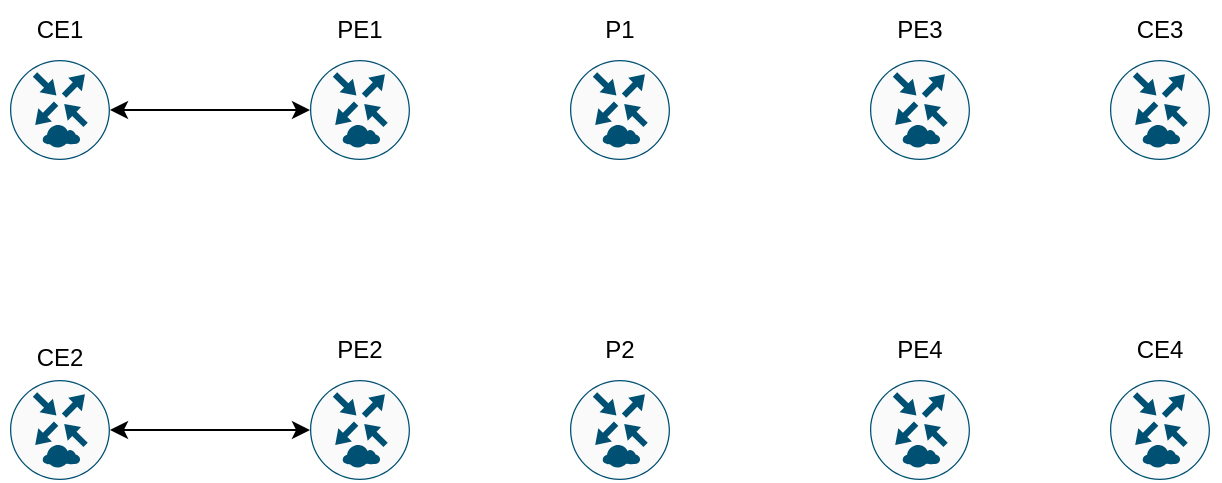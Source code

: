 <mxfile version="23.1.7" type="github">
  <diagram name="MPLS" id="du1VYHTYzGHP499V6_Ih">
    <mxGraphModel dx="1393" dy="776" grid="1" gridSize="10" guides="1" tooltips="1" connect="1" arrows="1" fold="1" page="1" pageScale="1" pageWidth="1169" pageHeight="827" math="0" shadow="0">
      <root>
        <mxCell id="0" />
        <mxCell id="1" parent="0" />
        <mxCell id="6nrsSlm0Fa8zfI75_8YU-15" value="" style="endArrow=classic;startArrow=classic;html=1;rounded=0;entryX=1;entryY=0.5;entryDx=0;entryDy=0;entryPerimeter=0;" edge="1" parent="1" source="6nrsSlm0Fa8zfI75_8YU-3" target="6nrsSlm0Fa8zfI75_8YU-1">
          <mxGeometry width="50" height="50" relative="1" as="geometry">
            <mxPoint x="570" y="420" as="sourcePoint" />
            <mxPoint x="620" y="370" as="targetPoint" />
          </mxGeometry>
        </mxCell>
        <mxCell id="6nrsSlm0Fa8zfI75_8YU-26" value="" style="endArrow=classic;startArrow=classic;html=1;rounded=0;entryX=1;entryY=0.5;entryDx=0;entryDy=0;entryPerimeter=0;exitX=0;exitY=0.5;exitDx=0;exitDy=0;exitPerimeter=0;" edge="1" parent="1" source="6nrsSlm0Fa8zfI75_8YU-4" target="6nrsSlm0Fa8zfI75_8YU-2">
          <mxGeometry width="50" height="50" relative="1" as="geometry">
            <mxPoint x="370" y="350" as="sourcePoint" />
            <mxPoint x="290" y="330" as="targetPoint" />
          </mxGeometry>
        </mxCell>
        <mxCell id="6nrsSlm0Fa8zfI75_8YU-27" value="" style="group" vertex="1" connectable="0" parent="1">
          <mxGeometry x="235" y="160" width="60" height="80" as="geometry" />
        </mxCell>
        <mxCell id="6nrsSlm0Fa8zfI75_8YU-1" value="" style="sketch=0;points=[[0.5,0,0],[1,0.5,0],[0.5,1,0],[0,0.5,0],[0.145,0.145,0],[0.856,0.145,0],[0.855,0.856,0],[0.145,0.855,0]];verticalLabelPosition=bottom;html=1;verticalAlign=top;aspect=fixed;align=center;pointerEvents=1;shape=mxgraph.cisco19.rect;prIcon=csr_1000v;fillColor=#FAFAFA;strokeColor=#005073;gradientColor=none;" vertex="1" parent="6nrsSlm0Fa8zfI75_8YU-27">
          <mxGeometry x="5" y="30" width="50" height="50" as="geometry" />
        </mxCell>
        <mxCell id="6nrsSlm0Fa8zfI75_8YU-16" value="CE1" style="text;html=1;align=center;verticalAlign=middle;whiteSpace=wrap;rounded=0;" vertex="1" parent="6nrsSlm0Fa8zfI75_8YU-27">
          <mxGeometry width="60" height="30" as="geometry" />
        </mxCell>
        <mxCell id="6nrsSlm0Fa8zfI75_8YU-28" value="" style="group" vertex="1" connectable="0" parent="1">
          <mxGeometry x="385" y="160" width="60" height="80" as="geometry" />
        </mxCell>
        <mxCell id="6nrsSlm0Fa8zfI75_8YU-3" value="" style="sketch=0;points=[[0.5,0,0],[1,0.5,0],[0.5,1,0],[0,0.5,0],[0.145,0.145,0],[0.856,0.145,0],[0.855,0.856,0],[0.145,0.855,0]];verticalLabelPosition=bottom;html=1;verticalAlign=top;aspect=fixed;align=center;pointerEvents=1;shape=mxgraph.cisco19.rect;prIcon=csr_1000v;fillColor=#FAFAFA;strokeColor=#005073;" vertex="1" parent="6nrsSlm0Fa8zfI75_8YU-28">
          <mxGeometry x="5" y="30" width="50" height="50" as="geometry" />
        </mxCell>
        <mxCell id="6nrsSlm0Fa8zfI75_8YU-20" value="PE1" style="text;html=1;align=center;verticalAlign=middle;whiteSpace=wrap;rounded=0;" vertex="1" parent="6nrsSlm0Fa8zfI75_8YU-28">
          <mxGeometry width="60" height="30" as="geometry" />
        </mxCell>
        <mxCell id="6nrsSlm0Fa8zfI75_8YU-29" value="" style="group" vertex="1" connectable="0" parent="1">
          <mxGeometry x="235" y="324" width="60" height="76" as="geometry" />
        </mxCell>
        <mxCell id="6nrsSlm0Fa8zfI75_8YU-2" value="" style="sketch=0;points=[[0.5,0,0],[1,0.5,0],[0.5,1,0],[0,0.5,0],[0.145,0.145,0],[0.856,0.145,0],[0.855,0.856,0],[0.145,0.855,0]];verticalLabelPosition=bottom;html=1;verticalAlign=top;aspect=fixed;align=center;pointerEvents=1;shape=mxgraph.cisco19.rect;prIcon=csr_1000v;fillColor=#FAFAFA;strokeColor=#005073;" vertex="1" parent="6nrsSlm0Fa8zfI75_8YU-29">
          <mxGeometry x="5" y="26" width="50" height="50" as="geometry" />
        </mxCell>
        <mxCell id="6nrsSlm0Fa8zfI75_8YU-17" value="CE2" style="text;html=1;align=center;verticalAlign=middle;whiteSpace=wrap;rounded=0;" vertex="1" parent="6nrsSlm0Fa8zfI75_8YU-29">
          <mxGeometry width="60" height="30" as="geometry" />
        </mxCell>
        <mxCell id="6nrsSlm0Fa8zfI75_8YU-30" value="" style="group" vertex="1" connectable="0" parent="1">
          <mxGeometry x="385" y="320" width="60" height="80" as="geometry" />
        </mxCell>
        <mxCell id="6nrsSlm0Fa8zfI75_8YU-4" value="" style="sketch=0;points=[[0.5,0,0],[1,0.5,0],[0.5,1,0],[0,0.5,0],[0.145,0.145,0],[0.856,0.145,0],[0.855,0.856,0],[0.145,0.855,0]];verticalLabelPosition=bottom;html=1;verticalAlign=top;aspect=fixed;align=center;pointerEvents=1;shape=mxgraph.cisco19.rect;prIcon=csr_1000v;fillColor=#FAFAFA;strokeColor=#005073;" vertex="1" parent="6nrsSlm0Fa8zfI75_8YU-30">
          <mxGeometry x="5" y="30" width="50" height="50" as="geometry" />
        </mxCell>
        <mxCell id="6nrsSlm0Fa8zfI75_8YU-21" value="PE2" style="text;html=1;align=center;verticalAlign=middle;whiteSpace=wrap;rounded=0;" vertex="1" parent="6nrsSlm0Fa8zfI75_8YU-30">
          <mxGeometry width="60" height="30" as="geometry" />
        </mxCell>
        <mxCell id="6nrsSlm0Fa8zfI75_8YU-31" value="" style="group" vertex="1" connectable="0" parent="1">
          <mxGeometry x="515" y="320" width="60" height="80" as="geometry" />
        </mxCell>
        <mxCell id="6nrsSlm0Fa8zfI75_8YU-6" value="" style="sketch=0;points=[[0.5,0,0],[1,0.5,0],[0.5,1,0],[0,0.5,0],[0.145,0.145,0],[0.856,0.145,0],[0.855,0.856,0],[0.145,0.855,0]];verticalLabelPosition=bottom;html=1;verticalAlign=top;aspect=fixed;align=center;pointerEvents=1;shape=mxgraph.cisco19.rect;prIcon=csr_1000v;fillColor=#FAFAFA;strokeColor=#005073;" vertex="1" parent="6nrsSlm0Fa8zfI75_8YU-31">
          <mxGeometry x="5" y="30" width="50" height="50" as="geometry" />
        </mxCell>
        <mxCell id="6nrsSlm0Fa8zfI75_8YU-25" value="P2" style="text;html=1;align=center;verticalAlign=middle;whiteSpace=wrap;rounded=0;" vertex="1" parent="6nrsSlm0Fa8zfI75_8YU-31">
          <mxGeometry width="60" height="30" as="geometry" />
        </mxCell>
        <mxCell id="6nrsSlm0Fa8zfI75_8YU-32" value="" style="group" vertex="1" connectable="0" parent="1">
          <mxGeometry x="665" y="320" width="60" height="80" as="geometry" />
        </mxCell>
        <mxCell id="6nrsSlm0Fa8zfI75_8YU-8" value="" style="sketch=0;points=[[0.5,0,0],[1,0.5,0],[0.5,1,0],[0,0.5,0],[0.145,0.145,0],[0.856,0.145,0],[0.855,0.856,0],[0.145,0.855,0]];verticalLabelPosition=bottom;html=1;verticalAlign=top;aspect=fixed;align=center;pointerEvents=1;shape=mxgraph.cisco19.rect;prIcon=csr_1000v;fillColor=#FAFAFA;strokeColor=#005073;" vertex="1" parent="6nrsSlm0Fa8zfI75_8YU-32">
          <mxGeometry x="5" y="30" width="50" height="50" as="geometry" />
        </mxCell>
        <mxCell id="6nrsSlm0Fa8zfI75_8YU-23" value="PE4" style="text;html=1;align=center;verticalAlign=middle;whiteSpace=wrap;rounded=0;" vertex="1" parent="6nrsSlm0Fa8zfI75_8YU-32">
          <mxGeometry width="60" height="30" as="geometry" />
        </mxCell>
        <mxCell id="6nrsSlm0Fa8zfI75_8YU-33" value="" style="group" vertex="1" connectable="0" parent="1">
          <mxGeometry x="785" y="320" width="60" height="80" as="geometry" />
        </mxCell>
        <mxCell id="6nrsSlm0Fa8zfI75_8YU-10" value="" style="sketch=0;points=[[0.5,0,0],[1,0.5,0],[0.5,1,0],[0,0.5,0],[0.145,0.145,0],[0.856,0.145,0],[0.855,0.856,0],[0.145,0.855,0]];verticalLabelPosition=bottom;html=1;verticalAlign=top;aspect=fixed;align=center;pointerEvents=1;shape=mxgraph.cisco19.rect;prIcon=csr_1000v;fillColor=#FAFAFA;strokeColor=#005073;" vertex="1" parent="6nrsSlm0Fa8zfI75_8YU-33">
          <mxGeometry x="5" y="30" width="50" height="50" as="geometry" />
        </mxCell>
        <mxCell id="6nrsSlm0Fa8zfI75_8YU-19" value="CE4" style="text;html=1;align=center;verticalAlign=middle;whiteSpace=wrap;rounded=0;" vertex="1" parent="6nrsSlm0Fa8zfI75_8YU-33">
          <mxGeometry width="60" height="30" as="geometry" />
        </mxCell>
        <mxCell id="6nrsSlm0Fa8zfI75_8YU-34" value="" style="group" vertex="1" connectable="0" parent="1">
          <mxGeometry x="785" y="160" width="60" height="80" as="geometry" />
        </mxCell>
        <mxCell id="6nrsSlm0Fa8zfI75_8YU-9" value="" style="sketch=0;points=[[0.5,0,0],[1,0.5,0],[0.5,1,0],[0,0.5,0],[0.145,0.145,0],[0.856,0.145,0],[0.855,0.856,0],[0.145,0.855,0]];verticalLabelPosition=bottom;html=1;verticalAlign=top;aspect=fixed;align=center;pointerEvents=1;shape=mxgraph.cisco19.rect;prIcon=csr_1000v;fillColor=#FAFAFA;strokeColor=#005073;" vertex="1" parent="6nrsSlm0Fa8zfI75_8YU-34">
          <mxGeometry x="5" y="30" width="50" height="50" as="geometry" />
        </mxCell>
        <mxCell id="6nrsSlm0Fa8zfI75_8YU-18" value="CE3" style="text;html=1;align=center;verticalAlign=middle;whiteSpace=wrap;rounded=0;" vertex="1" parent="6nrsSlm0Fa8zfI75_8YU-34">
          <mxGeometry width="60" height="30" as="geometry" />
        </mxCell>
        <mxCell id="6nrsSlm0Fa8zfI75_8YU-35" value="" style="group" vertex="1" connectable="0" parent="1">
          <mxGeometry x="665" y="160" width="60" height="80" as="geometry" />
        </mxCell>
        <mxCell id="6nrsSlm0Fa8zfI75_8YU-7" value="" style="sketch=0;points=[[0.5,0,0],[1,0.5,0],[0.5,1,0],[0,0.5,0],[0.145,0.145,0],[0.856,0.145,0],[0.855,0.856,0],[0.145,0.855,0]];verticalLabelPosition=bottom;html=1;verticalAlign=top;aspect=fixed;align=center;pointerEvents=1;shape=mxgraph.cisco19.rect;prIcon=csr_1000v;fillColor=#FAFAFA;strokeColor=#005073;" vertex="1" parent="6nrsSlm0Fa8zfI75_8YU-35">
          <mxGeometry x="5" y="30" width="50" height="50" as="geometry" />
        </mxCell>
        <mxCell id="6nrsSlm0Fa8zfI75_8YU-22" value="PE3" style="text;html=1;align=center;verticalAlign=middle;whiteSpace=wrap;rounded=0;" vertex="1" parent="6nrsSlm0Fa8zfI75_8YU-35">
          <mxGeometry width="60" height="30" as="geometry" />
        </mxCell>
        <mxCell id="6nrsSlm0Fa8zfI75_8YU-36" value="" style="group" vertex="1" connectable="0" parent="1">
          <mxGeometry x="515" y="160" width="60" height="80" as="geometry" />
        </mxCell>
        <mxCell id="6nrsSlm0Fa8zfI75_8YU-5" value="" style="sketch=0;points=[[0.5,0,0],[1,0.5,0],[0.5,1,0],[0,0.5,0],[0.145,0.145,0],[0.856,0.145,0],[0.855,0.856,0],[0.145,0.855,0]];verticalLabelPosition=bottom;html=1;verticalAlign=top;aspect=fixed;align=center;pointerEvents=1;shape=mxgraph.cisco19.rect;prIcon=csr_1000v;fillColor=#FAFAFA;strokeColor=#005073;" vertex="1" parent="6nrsSlm0Fa8zfI75_8YU-36">
          <mxGeometry x="5" y="30" width="50" height="50" as="geometry" />
        </mxCell>
        <mxCell id="6nrsSlm0Fa8zfI75_8YU-24" value="P1" style="text;html=1;align=center;verticalAlign=middle;whiteSpace=wrap;rounded=0;" vertex="1" parent="6nrsSlm0Fa8zfI75_8YU-36">
          <mxGeometry width="60" height="30" as="geometry" />
        </mxCell>
      </root>
    </mxGraphModel>
  </diagram>
</mxfile>
